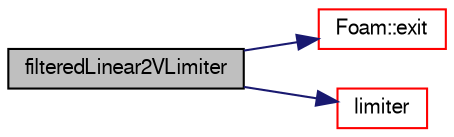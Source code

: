 digraph "filteredLinear2VLimiter"
{
  bgcolor="transparent";
  edge [fontname="FreeSans",fontsize="10",labelfontname="FreeSans",labelfontsize="10"];
  node [fontname="FreeSans",fontsize="10",shape=record];
  rankdir="LR";
  Node0 [label="filteredLinear2VLimiter",height=0.2,width=0.4,color="black", fillcolor="grey75", style="filled", fontcolor="black"];
  Node0 -> Node1 [color="midnightblue",fontsize="10",style="solid",fontname="FreeSans"];
  Node1 [label="Foam::exit",height=0.2,width=0.4,color="red",URL="$a21124.html#a06ca7250d8e89caf05243ec094843642"];
  Node0 -> Node48 [color="midnightblue",fontsize="10",style="solid",fontname="FreeSans"];
  Node48 [label="limiter",height=0.2,width=0.4,color="red",URL="$a22978.html#af5b7c0e43a342d836ad21c1b3b747639"];
}
